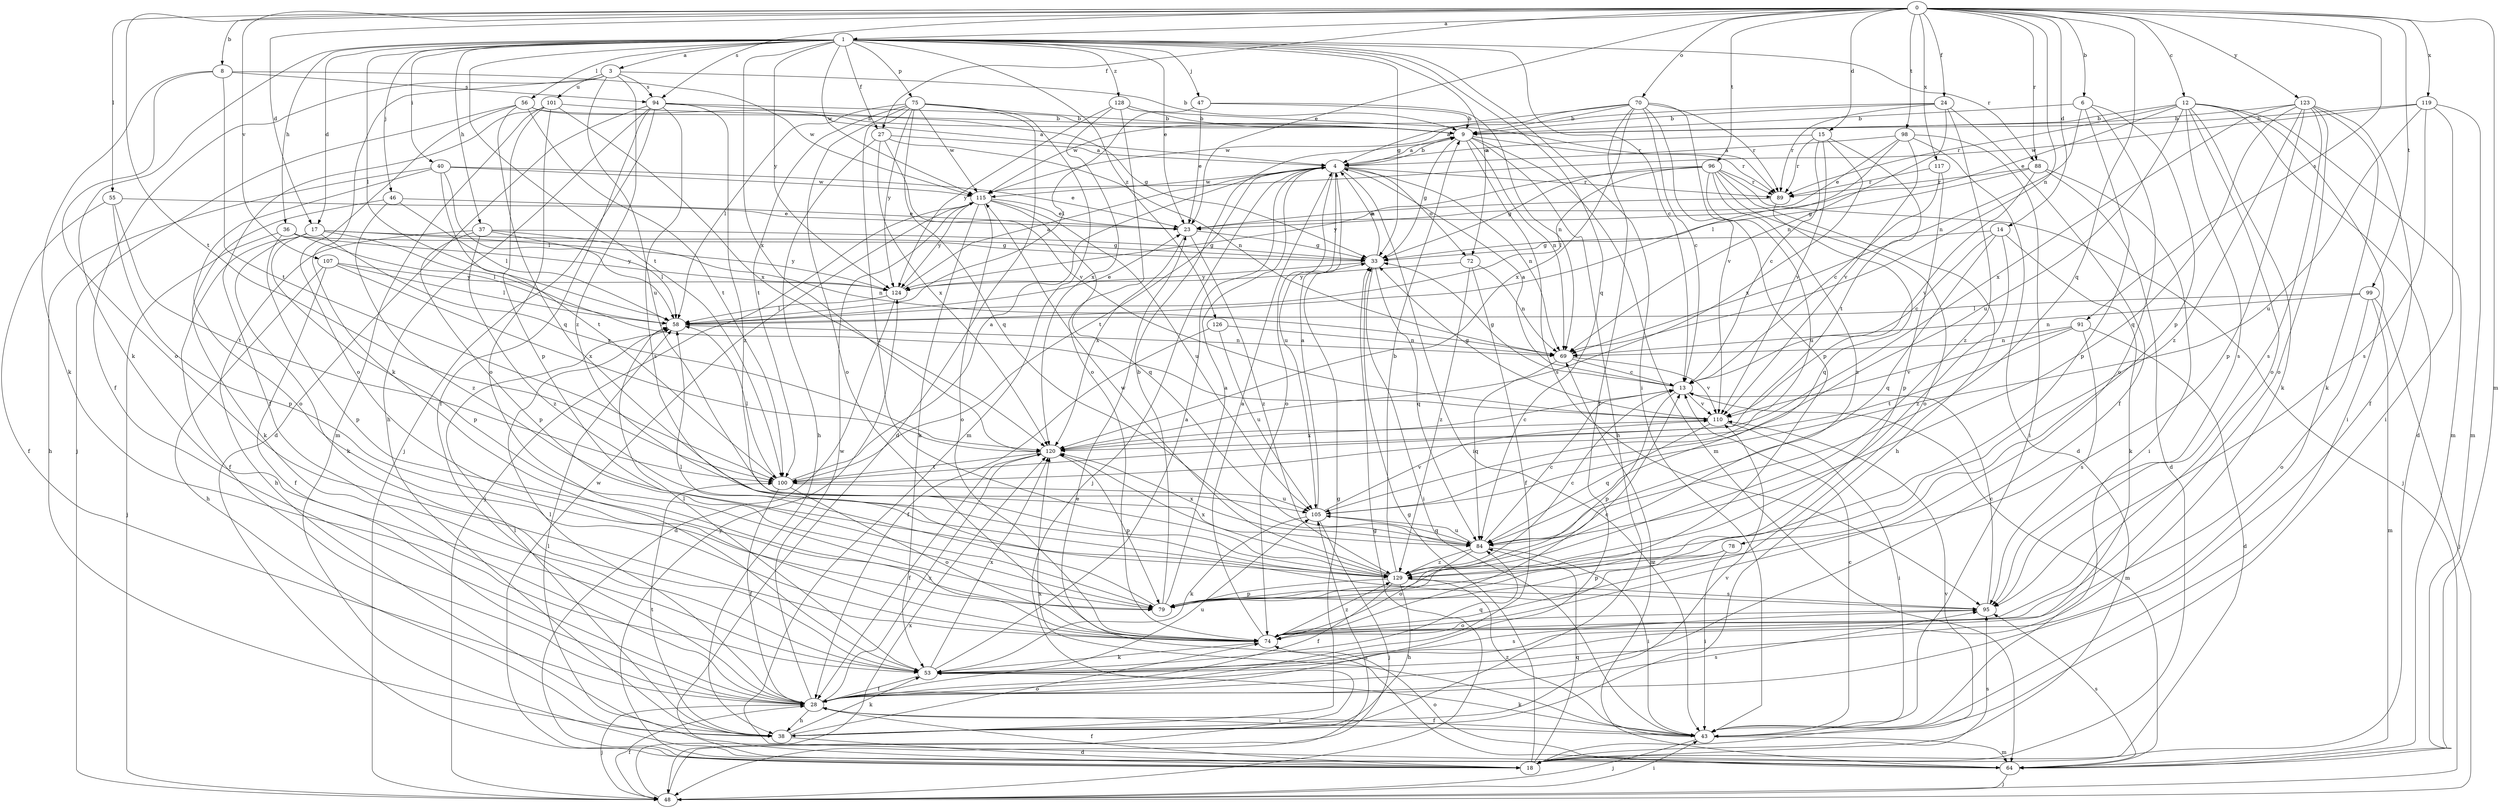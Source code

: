 strict digraph  {
0;
1;
3;
4;
6;
8;
9;
12;
13;
14;
15;
17;
18;
23;
24;
27;
28;
33;
36;
37;
38;
40;
43;
46;
47;
48;
53;
55;
56;
58;
64;
69;
70;
72;
74;
75;
78;
79;
84;
88;
89;
91;
94;
95;
96;
98;
99;
100;
101;
105;
107;
110;
115;
117;
119;
120;
123;
124;
126;
128;
129;
0 -> 1  [label=a];
0 -> 6  [label=b];
0 -> 8  [label=b];
0 -> 12  [label=c];
0 -> 14  [label=d];
0 -> 15  [label=d];
0 -> 17  [label=d];
0 -> 23  [label=e];
0 -> 24  [label=f];
0 -> 27  [label=f];
0 -> 55  [label=l];
0 -> 64  [label=m];
0 -> 69  [label=n];
0 -> 70  [label=o];
0 -> 84  [label=q];
0 -> 88  [label=r];
0 -> 91  [label=s];
0 -> 94  [label=s];
0 -> 96  [label=t];
0 -> 98  [label=t];
0 -> 99  [label=t];
0 -> 100  [label=t];
0 -> 107  [label=v];
0 -> 117  [label=x];
0 -> 119  [label=x];
0 -> 123  [label=y];
1 -> 3  [label=a];
1 -> 13  [label=c];
1 -> 17  [label=d];
1 -> 23  [label=e];
1 -> 27  [label=f];
1 -> 33  [label=g];
1 -> 36  [label=h];
1 -> 37  [label=h];
1 -> 40  [label=i];
1 -> 43  [label=i];
1 -> 46  [label=j];
1 -> 47  [label=j];
1 -> 53  [label=k];
1 -> 56  [label=l];
1 -> 58  [label=l];
1 -> 72  [label=o];
1 -> 75  [label=p];
1 -> 84  [label=q];
1 -> 88  [label=r];
1 -> 100  [label=t];
1 -> 115  [label=w];
1 -> 120  [label=x];
1 -> 124  [label=y];
1 -> 126  [label=z];
1 -> 128  [label=z];
3 -> 9  [label=b];
3 -> 28  [label=f];
3 -> 53  [label=k];
3 -> 94  [label=s];
3 -> 101  [label=u];
3 -> 105  [label=u];
3 -> 129  [label=z];
4 -> 9  [label=b];
4 -> 43  [label=i];
4 -> 48  [label=j];
4 -> 69  [label=n];
4 -> 72  [label=o];
4 -> 74  [label=o];
4 -> 89  [label=r];
4 -> 100  [label=t];
4 -> 105  [label=u];
4 -> 115  [label=w];
6 -> 9  [label=b];
6 -> 69  [label=n];
6 -> 74  [label=o];
6 -> 78  [label=p];
6 -> 79  [label=p];
8 -> 53  [label=k];
8 -> 74  [label=o];
8 -> 94  [label=s];
8 -> 100  [label=t];
8 -> 115  [label=w];
9 -> 4  [label=a];
9 -> 33  [label=g];
9 -> 38  [label=h];
9 -> 64  [label=m];
9 -> 69  [label=n];
9 -> 89  [label=r];
9 -> 95  [label=s];
12 -> 9  [label=b];
12 -> 18  [label=d];
12 -> 23  [label=e];
12 -> 43  [label=i];
12 -> 53  [label=k];
12 -> 64  [label=m];
12 -> 74  [label=o];
12 -> 89  [label=r];
12 -> 95  [label=s];
12 -> 105  [label=u];
13 -> 4  [label=a];
13 -> 33  [label=g];
13 -> 64  [label=m];
13 -> 79  [label=p];
13 -> 110  [label=v];
14 -> 13  [label=c];
14 -> 33  [label=g];
14 -> 53  [label=k];
14 -> 84  [label=q];
14 -> 129  [label=z];
15 -> 4  [label=a];
15 -> 13  [label=c];
15 -> 89  [label=r];
15 -> 100  [label=t];
15 -> 110  [label=v];
15 -> 120  [label=x];
17 -> 28  [label=f];
17 -> 33  [label=g];
17 -> 53  [label=k];
17 -> 79  [label=p];
17 -> 110  [label=v];
17 -> 120  [label=x];
17 -> 124  [label=y];
18 -> 28  [label=f];
18 -> 33  [label=g];
18 -> 84  [label=q];
18 -> 95  [label=s];
18 -> 110  [label=v];
18 -> 115  [label=w];
18 -> 124  [label=y];
23 -> 33  [label=g];
23 -> 120  [label=x];
23 -> 129  [label=z];
24 -> 9  [label=b];
24 -> 28  [label=f];
24 -> 69  [label=n];
24 -> 89  [label=r];
24 -> 115  [label=w];
24 -> 129  [label=z];
27 -> 4  [label=a];
27 -> 38  [label=h];
27 -> 69  [label=n];
27 -> 110  [label=v];
27 -> 120  [label=x];
28 -> 38  [label=h];
28 -> 43  [label=i];
28 -> 48  [label=j];
28 -> 58  [label=l];
28 -> 95  [label=s];
28 -> 105  [label=u];
28 -> 115  [label=w];
28 -> 120  [label=x];
33 -> 4  [label=a];
33 -> 43  [label=i];
33 -> 84  [label=q];
33 -> 124  [label=y];
36 -> 33  [label=g];
36 -> 48  [label=j];
36 -> 58  [label=l];
36 -> 79  [label=p];
36 -> 124  [label=y];
37 -> 33  [label=g];
37 -> 38  [label=h];
37 -> 58  [label=l];
37 -> 69  [label=n];
37 -> 79  [label=p];
37 -> 129  [label=z];
38 -> 18  [label=d];
38 -> 33  [label=g];
38 -> 53  [label=k];
38 -> 58  [label=l];
38 -> 74  [label=o];
38 -> 100  [label=t];
38 -> 110  [label=v];
40 -> 23  [label=e];
40 -> 38  [label=h];
40 -> 58  [label=l];
40 -> 74  [label=o];
40 -> 100  [label=t];
40 -> 115  [label=w];
43 -> 13  [label=c];
43 -> 28  [label=f];
43 -> 48  [label=j];
43 -> 53  [label=k];
43 -> 64  [label=m];
43 -> 120  [label=x];
43 -> 129  [label=z];
46 -> 23  [label=e];
46 -> 53  [label=k];
46 -> 58  [label=l];
46 -> 129  [label=z];
47 -> 9  [label=b];
47 -> 23  [label=e];
47 -> 58  [label=l];
47 -> 69  [label=n];
48 -> 28  [label=f];
48 -> 33  [label=g];
48 -> 43  [label=i];
48 -> 105  [label=u];
48 -> 120  [label=x];
53 -> 4  [label=a];
53 -> 28  [label=f];
53 -> 58  [label=l];
53 -> 84  [label=q];
53 -> 95  [label=s];
53 -> 120  [label=x];
55 -> 23  [label=e];
55 -> 28  [label=f];
55 -> 79  [label=p];
55 -> 100  [label=t];
56 -> 4  [label=a];
56 -> 9  [label=b];
56 -> 48  [label=j];
56 -> 74  [label=o];
56 -> 84  [label=q];
56 -> 100  [label=t];
58 -> 23  [label=e];
58 -> 69  [label=n];
64 -> 23  [label=e];
64 -> 48  [label=j];
64 -> 58  [label=l];
64 -> 69  [label=n];
64 -> 74  [label=o];
64 -> 95  [label=s];
69 -> 13  [label=c];
69 -> 84  [label=q];
69 -> 110  [label=v];
70 -> 4  [label=a];
70 -> 9  [label=b];
70 -> 13  [label=c];
70 -> 28  [label=f];
70 -> 79  [label=p];
70 -> 89  [label=r];
70 -> 110  [label=v];
70 -> 115  [label=w];
70 -> 120  [label=x];
72 -> 28  [label=f];
72 -> 69  [label=n];
72 -> 124  [label=y];
72 -> 129  [label=z];
74 -> 4  [label=a];
74 -> 13  [label=c];
74 -> 53  [label=k];
74 -> 129  [label=z];
75 -> 9  [label=b];
75 -> 18  [label=d];
75 -> 58  [label=l];
75 -> 64  [label=m];
75 -> 74  [label=o];
75 -> 84  [label=q];
75 -> 100  [label=t];
75 -> 115  [label=w];
75 -> 124  [label=y];
75 -> 129  [label=z];
78 -> 43  [label=i];
78 -> 79  [label=p];
78 -> 129  [label=z];
79 -> 4  [label=a];
79 -> 9  [label=b];
79 -> 58  [label=l];
84 -> 13  [label=c];
84 -> 43  [label=i];
84 -> 74  [label=o];
84 -> 105  [label=u];
84 -> 120  [label=x];
84 -> 129  [label=z];
88 -> 18  [label=d];
88 -> 33  [label=g];
88 -> 43  [label=i];
88 -> 89  [label=r];
88 -> 110  [label=v];
89 -> 23  [label=e];
89 -> 84  [label=q];
91 -> 18  [label=d];
91 -> 69  [label=n];
91 -> 95  [label=s];
91 -> 100  [label=t];
91 -> 110  [label=v];
94 -> 9  [label=b];
94 -> 18  [label=d];
94 -> 28  [label=f];
94 -> 33  [label=g];
94 -> 38  [label=h];
94 -> 48  [label=j];
94 -> 95  [label=s];
94 -> 129  [label=z];
95 -> 13  [label=c];
95 -> 74  [label=o];
96 -> 33  [label=g];
96 -> 38  [label=h];
96 -> 48  [label=j];
96 -> 58  [label=l];
96 -> 74  [label=o];
96 -> 89  [label=r];
96 -> 105  [label=u];
96 -> 124  [label=y];
96 -> 129  [label=z];
98 -> 4  [label=a];
98 -> 18  [label=d];
98 -> 23  [label=e];
98 -> 43  [label=i];
98 -> 58  [label=l];
98 -> 110  [label=v];
99 -> 48  [label=j];
99 -> 58  [label=l];
99 -> 64  [label=m];
99 -> 69  [label=n];
99 -> 74  [label=o];
100 -> 4  [label=a];
100 -> 28  [label=f];
100 -> 58  [label=l];
100 -> 74  [label=o];
100 -> 105  [label=u];
101 -> 9  [label=b];
101 -> 28  [label=f];
101 -> 64  [label=m];
101 -> 74  [label=o];
101 -> 79  [label=p];
101 -> 120  [label=x];
105 -> 4  [label=a];
105 -> 48  [label=j];
105 -> 53  [label=k];
105 -> 84  [label=q];
105 -> 110  [label=v];
107 -> 28  [label=f];
107 -> 38  [label=h];
107 -> 58  [label=l];
107 -> 120  [label=x];
107 -> 124  [label=y];
110 -> 33  [label=g];
110 -> 43  [label=i];
110 -> 84  [label=q];
110 -> 120  [label=x];
115 -> 23  [label=e];
115 -> 48  [label=j];
115 -> 53  [label=k];
115 -> 74  [label=o];
115 -> 84  [label=q];
115 -> 105  [label=u];
115 -> 124  [label=y];
117 -> 13  [label=c];
117 -> 79  [label=p];
117 -> 89  [label=r];
119 -> 9  [label=b];
119 -> 43  [label=i];
119 -> 64  [label=m];
119 -> 95  [label=s];
119 -> 105  [label=u];
119 -> 115  [label=w];
120 -> 13  [label=c];
120 -> 28  [label=f];
120 -> 79  [label=p];
120 -> 100  [label=t];
123 -> 9  [label=b];
123 -> 28  [label=f];
123 -> 53  [label=k];
123 -> 74  [label=o];
123 -> 79  [label=p];
123 -> 84  [label=q];
123 -> 95  [label=s];
123 -> 120  [label=x];
123 -> 129  [label=z];
124 -> 4  [label=a];
124 -> 18  [label=d];
124 -> 58  [label=l];
126 -> 28  [label=f];
126 -> 69  [label=n];
126 -> 105  [label=u];
128 -> 9  [label=b];
128 -> 74  [label=o];
128 -> 89  [label=r];
128 -> 120  [label=x];
128 -> 124  [label=y];
129 -> 9  [label=b];
129 -> 13  [label=c];
129 -> 28  [label=f];
129 -> 38  [label=h];
129 -> 79  [label=p];
129 -> 95  [label=s];
129 -> 115  [label=w];
129 -> 120  [label=x];
}
